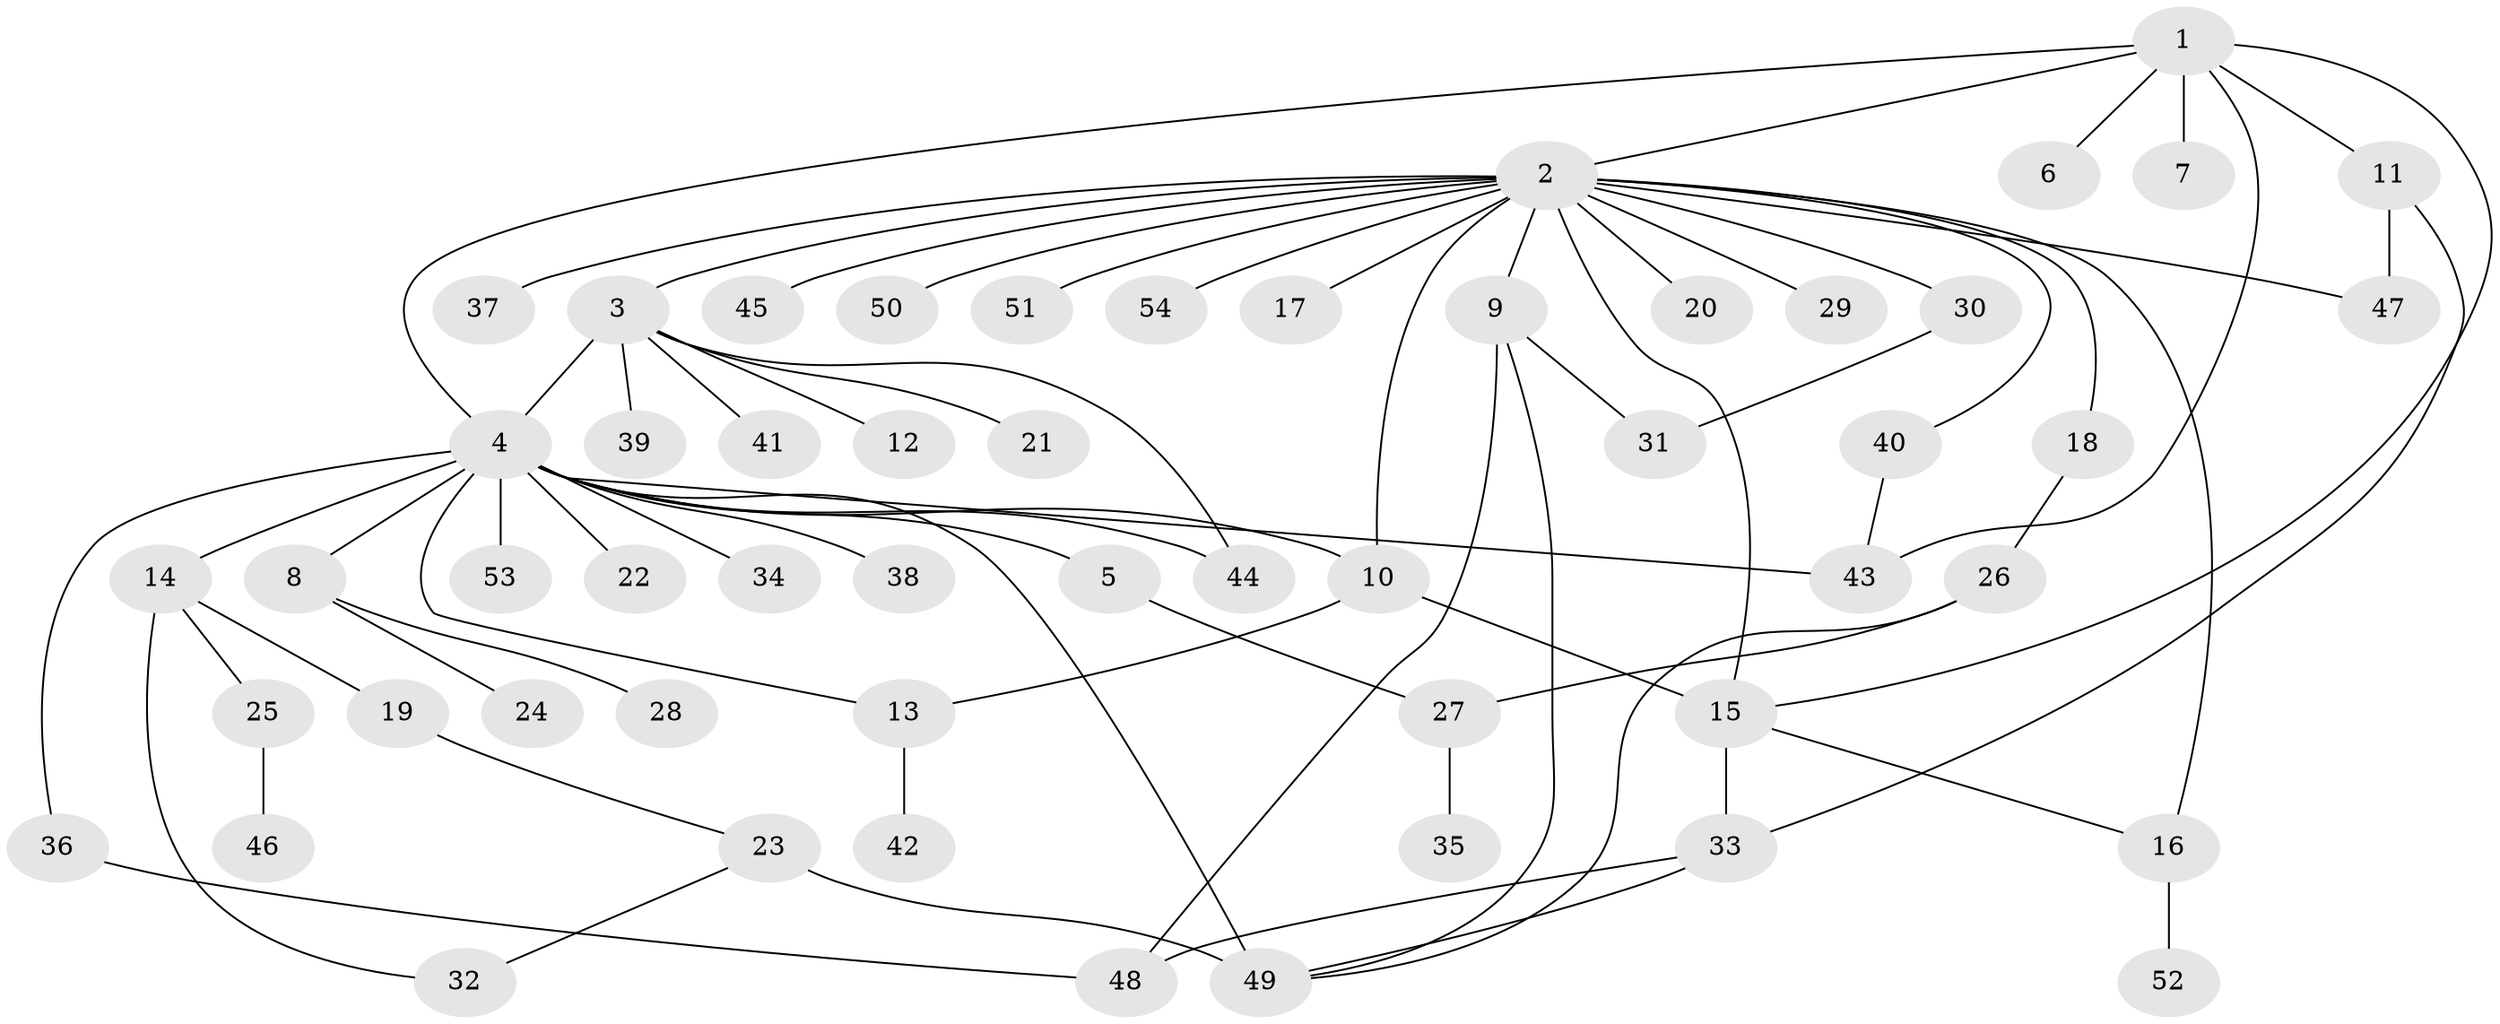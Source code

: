 // original degree distribution, {8: 0.033707865168539325, 21: 0.011235955056179775, 19: 0.011235955056179775, 3: 0.06741573033707865, 1: 0.5056179775280899, 2: 0.21348314606741572, 4: 0.0898876404494382, 5: 0.0449438202247191, 7: 0.011235955056179775, 6: 0.011235955056179775}
// Generated by graph-tools (version 1.1) at 2025/50/03/04/25 22:50:13]
// undirected, 54 vertices, 73 edges
graph export_dot {
  node [color=gray90,style=filled];
  1;
  2;
  3;
  4;
  5;
  6;
  7;
  8;
  9;
  10;
  11;
  12;
  13;
  14;
  15;
  16;
  17;
  18;
  19;
  20;
  21;
  22;
  23;
  24;
  25;
  26;
  27;
  28;
  29;
  30;
  31;
  32;
  33;
  34;
  35;
  36;
  37;
  38;
  39;
  40;
  41;
  42;
  43;
  44;
  45;
  46;
  47;
  48;
  49;
  50;
  51;
  52;
  53;
  54;
  1 -- 2 [weight=1.0];
  1 -- 4 [weight=1.0];
  1 -- 6 [weight=1.0];
  1 -- 7 [weight=1.0];
  1 -- 11 [weight=1.0];
  1 -- 15 [weight=1.0];
  1 -- 43 [weight=1.0];
  2 -- 3 [weight=1.0];
  2 -- 9 [weight=1.0];
  2 -- 10 [weight=1.0];
  2 -- 15 [weight=1.0];
  2 -- 16 [weight=1.0];
  2 -- 17 [weight=1.0];
  2 -- 18 [weight=1.0];
  2 -- 20 [weight=1.0];
  2 -- 29 [weight=1.0];
  2 -- 30 [weight=1.0];
  2 -- 37 [weight=1.0];
  2 -- 40 [weight=1.0];
  2 -- 45 [weight=1.0];
  2 -- 47 [weight=1.0];
  2 -- 50 [weight=1.0];
  2 -- 51 [weight=1.0];
  2 -- 54 [weight=1.0];
  3 -- 4 [weight=1.0];
  3 -- 12 [weight=1.0];
  3 -- 21 [weight=1.0];
  3 -- 39 [weight=1.0];
  3 -- 41 [weight=1.0];
  3 -- 44 [weight=1.0];
  4 -- 5 [weight=1.0];
  4 -- 8 [weight=1.0];
  4 -- 10 [weight=2.0];
  4 -- 13 [weight=1.0];
  4 -- 14 [weight=2.0];
  4 -- 22 [weight=1.0];
  4 -- 34 [weight=1.0];
  4 -- 36 [weight=1.0];
  4 -- 38 [weight=1.0];
  4 -- 43 [weight=1.0];
  4 -- 44 [weight=1.0];
  4 -- 49 [weight=1.0];
  4 -- 53 [weight=1.0];
  5 -- 27 [weight=1.0];
  8 -- 24 [weight=1.0];
  8 -- 28 [weight=1.0];
  9 -- 31 [weight=1.0];
  9 -- 48 [weight=1.0];
  9 -- 49 [weight=1.0];
  10 -- 13 [weight=1.0];
  10 -- 15 [weight=3.0];
  11 -- 33 [weight=1.0];
  11 -- 47 [weight=1.0];
  13 -- 42 [weight=1.0];
  14 -- 19 [weight=1.0];
  14 -- 25 [weight=1.0];
  14 -- 32 [weight=1.0];
  15 -- 16 [weight=1.0];
  15 -- 33 [weight=1.0];
  16 -- 52 [weight=1.0];
  18 -- 26 [weight=1.0];
  19 -- 23 [weight=1.0];
  23 -- 32 [weight=1.0];
  23 -- 49 [weight=3.0];
  25 -- 46 [weight=1.0];
  26 -- 27 [weight=2.0];
  26 -- 49 [weight=1.0];
  27 -- 35 [weight=1.0];
  30 -- 31 [weight=3.0];
  33 -- 48 [weight=1.0];
  33 -- 49 [weight=1.0];
  36 -- 48 [weight=1.0];
  40 -- 43 [weight=1.0];
}
